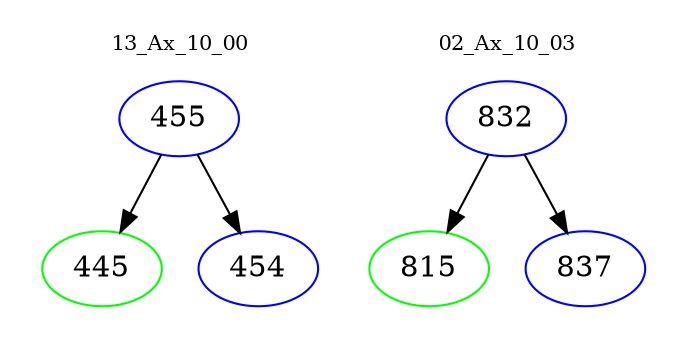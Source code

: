 digraph{
subgraph cluster_0 {
color = white
label = "13_Ax_10_00";
fontsize=10;
T0_455 [label="455", color="blue"]
T0_455 -> T0_445 [color="black"]
T0_445 [label="445", color="green"]
T0_455 -> T0_454 [color="black"]
T0_454 [label="454", color="blue"]
}
subgraph cluster_1 {
color = white
label = "02_Ax_10_03";
fontsize=10;
T1_832 [label="832", color="blue"]
T1_832 -> T1_815 [color="black"]
T1_815 [label="815", color="green"]
T1_832 -> T1_837 [color="black"]
T1_837 [label="837", color="blue"]
}
}
